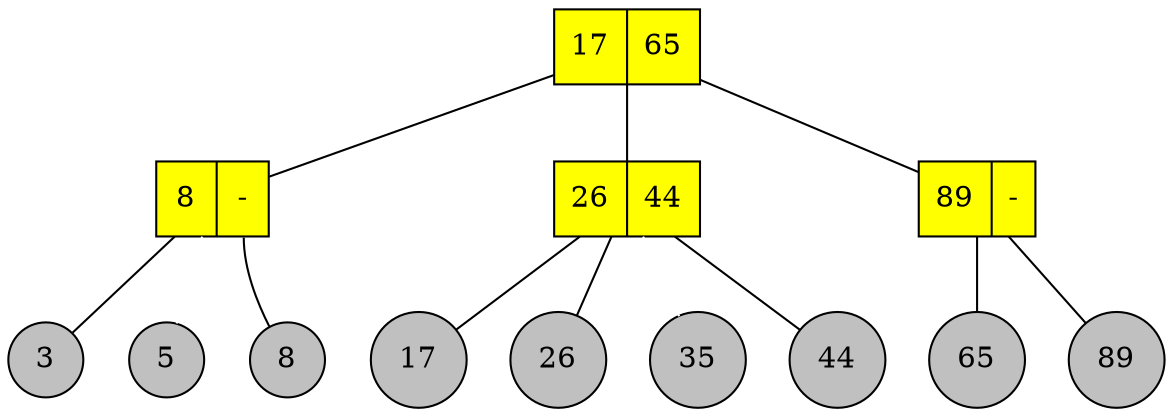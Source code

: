 graph {
	nodesep=.3;
	inner1 [shape=record,label="<mlow> 17|<rlow> 65",style=filled, fillcolor=yellow, fontcolor=black];
	inner2 [shape=record,label="<mlow>  8|<rlow> -", style=filled, fillcolor=yellow, fontcolor=black];
	inner3 [shape=record,label="<mlow> 26|<rlow> 44",style=filled, fillcolor=yellow, fontcolor=black];
	inner4 [shape=record,label="<mlow> 89|<rlow> -", style=filled, fillcolor=yellow, fontcolor=black];

	inner1 -- inner2
	inner1 -- inner3
	inner1 -- inner4

	node [shape=circle,style=filled, fillcolor=gray]
	{rank=same 3 5 8 17 26 35 44 65 89}
	inner2 -- 3
	inner2 -- 5 [color=white]
	inner2:rlow -- 8
	inner3 -- {17,26,44}
	inner3 -- 35 [color=white]
	inner4 -- {65,89}
	

}